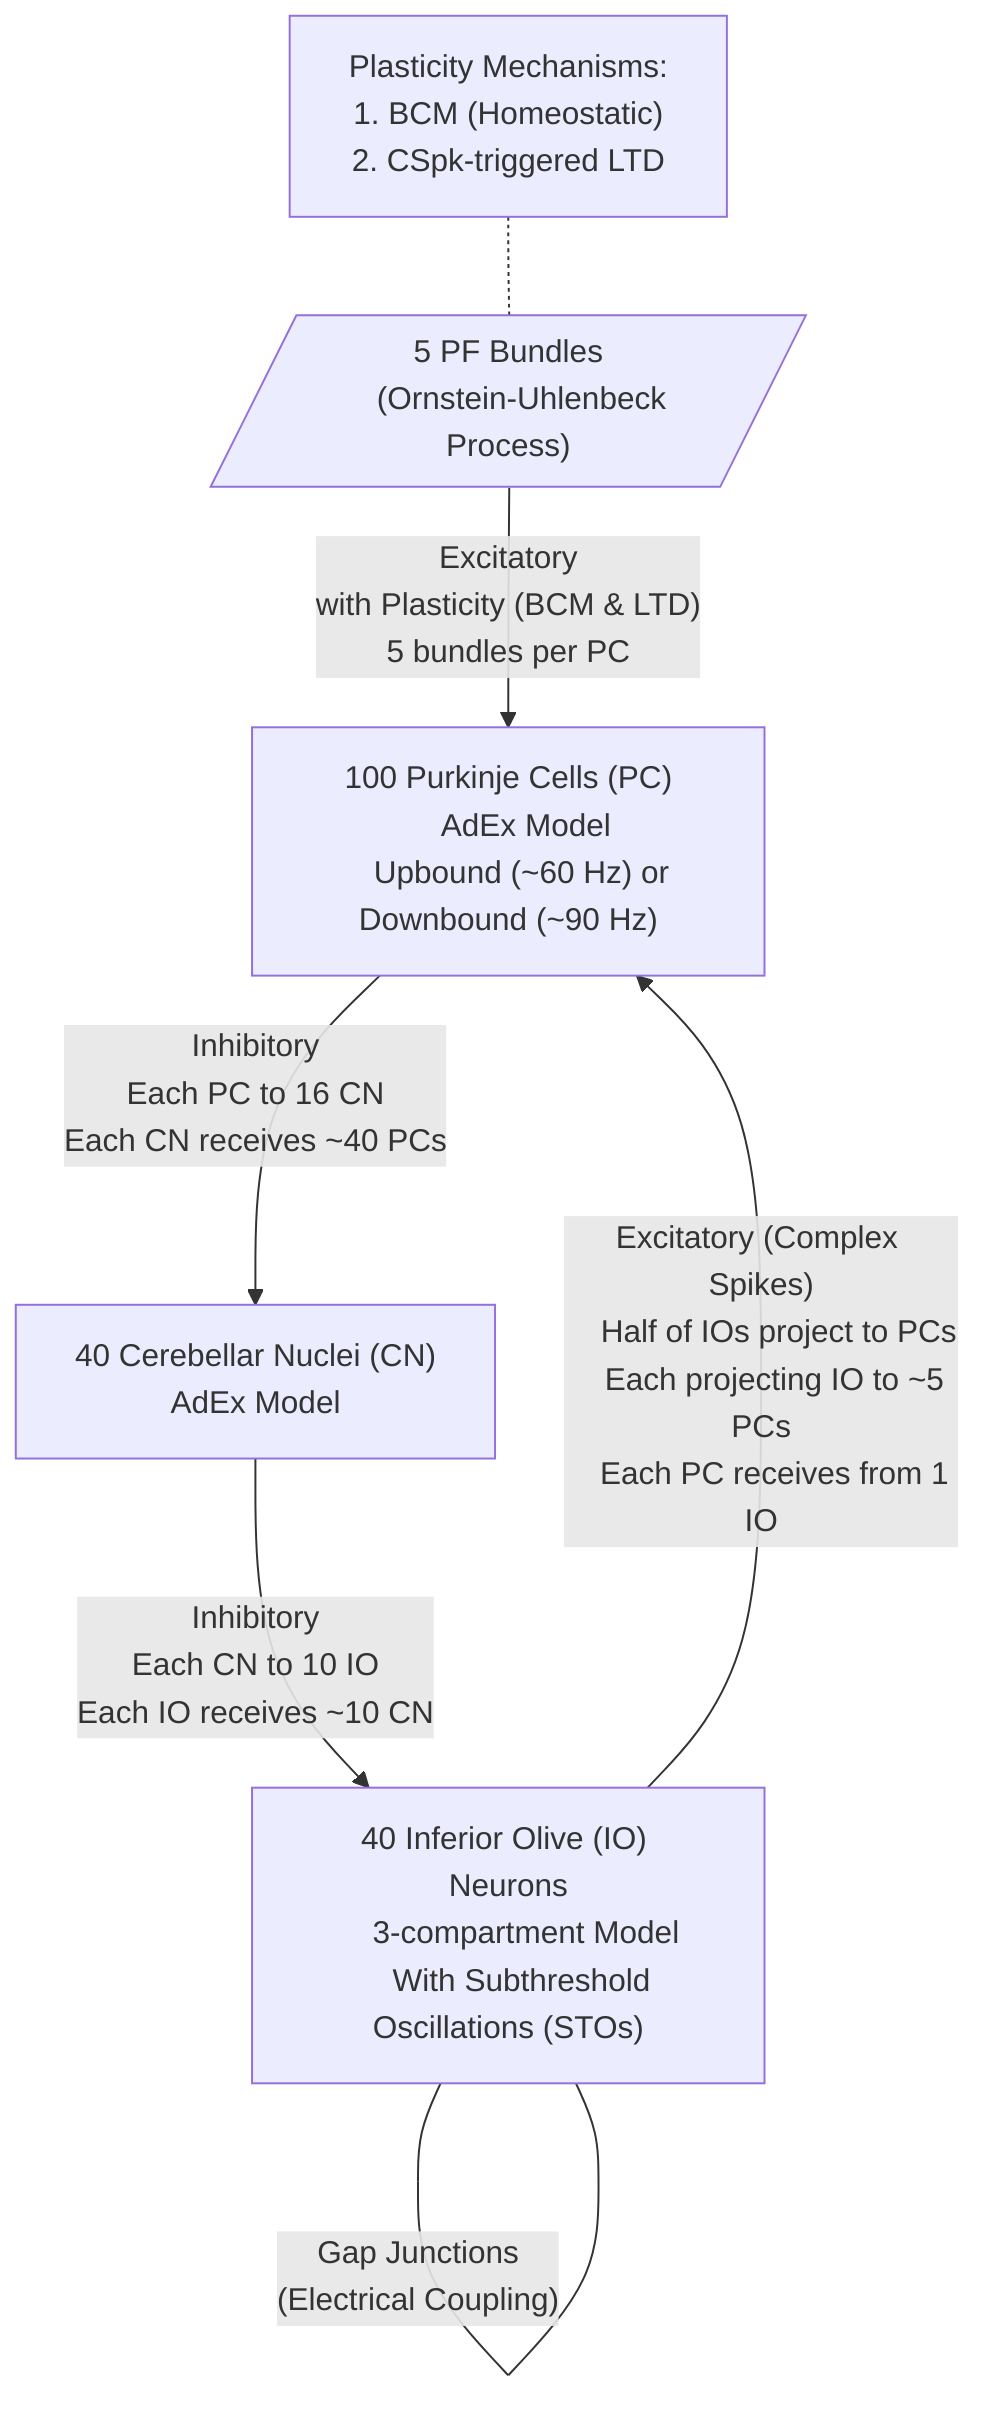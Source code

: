 flowchart TD
    %% Input sources
    PF[/"5 PF Bundles
    (Ornstein-Uhlenbeck Process)"/]
    
    %% Main neural populations
    PC["100 Purkinje Cells (PC)
    AdEx Model
    Upbound (~60 Hz) or Downbound (~90 Hz)"]
    CN["40 Cerebellar Nuclei (CN)
    AdEx Model"]
    IO["40 Inferior Olive (IO) Neurons
    3-compartment Model
    With Subthreshold Oscillations (STOs)"]
    
    %% Synaptic connections
    PF -- "Excitatory
    with Plasticity (BCM & LTD)
    5 bundles per PC" --> PC
    
    PC -- "Inhibitory
    Each PC to 16 CN
    Each CN receives ~40 PCs" --> CN
    
    CN -- "Inhibitory
    Each CN to 10 IO
    Each IO receives ~10 CN" --> IO
    
    IO -- "Excitatory (Complex Spikes)
    Half of IOs project to PCs
    Each projecting IO to ~5 PCs
    Each PC receives from 1 IO" --> PC
    
    %% IO gap junctions
    IO -- "Gap Junctions
    (Electrical Coupling)" --- IO
    
    %% Plasticity mechanisms
    Plasticity["Plasticity Mechanisms:
    1. BCM (Homeostatic)
    2. CSpk-triggered LTD"]
    
    Plasticity -.- PF